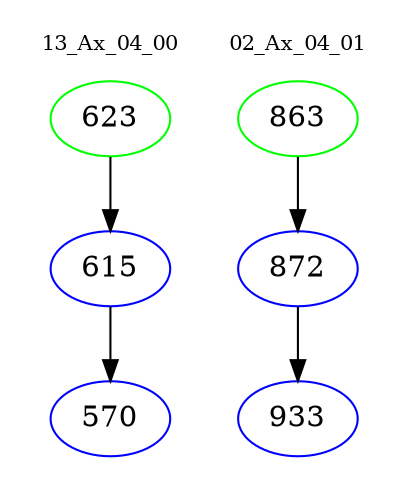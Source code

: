 digraph{
subgraph cluster_0 {
color = white
label = "13_Ax_04_00";
fontsize=10;
T0_623 [label="623", color="green"]
T0_623 -> T0_615 [color="black"]
T0_615 [label="615", color="blue"]
T0_615 -> T0_570 [color="black"]
T0_570 [label="570", color="blue"]
}
subgraph cluster_1 {
color = white
label = "02_Ax_04_01";
fontsize=10;
T1_863 [label="863", color="green"]
T1_863 -> T1_872 [color="black"]
T1_872 [label="872", color="blue"]
T1_872 -> T1_933 [color="black"]
T1_933 [label="933", color="blue"]
}
}
